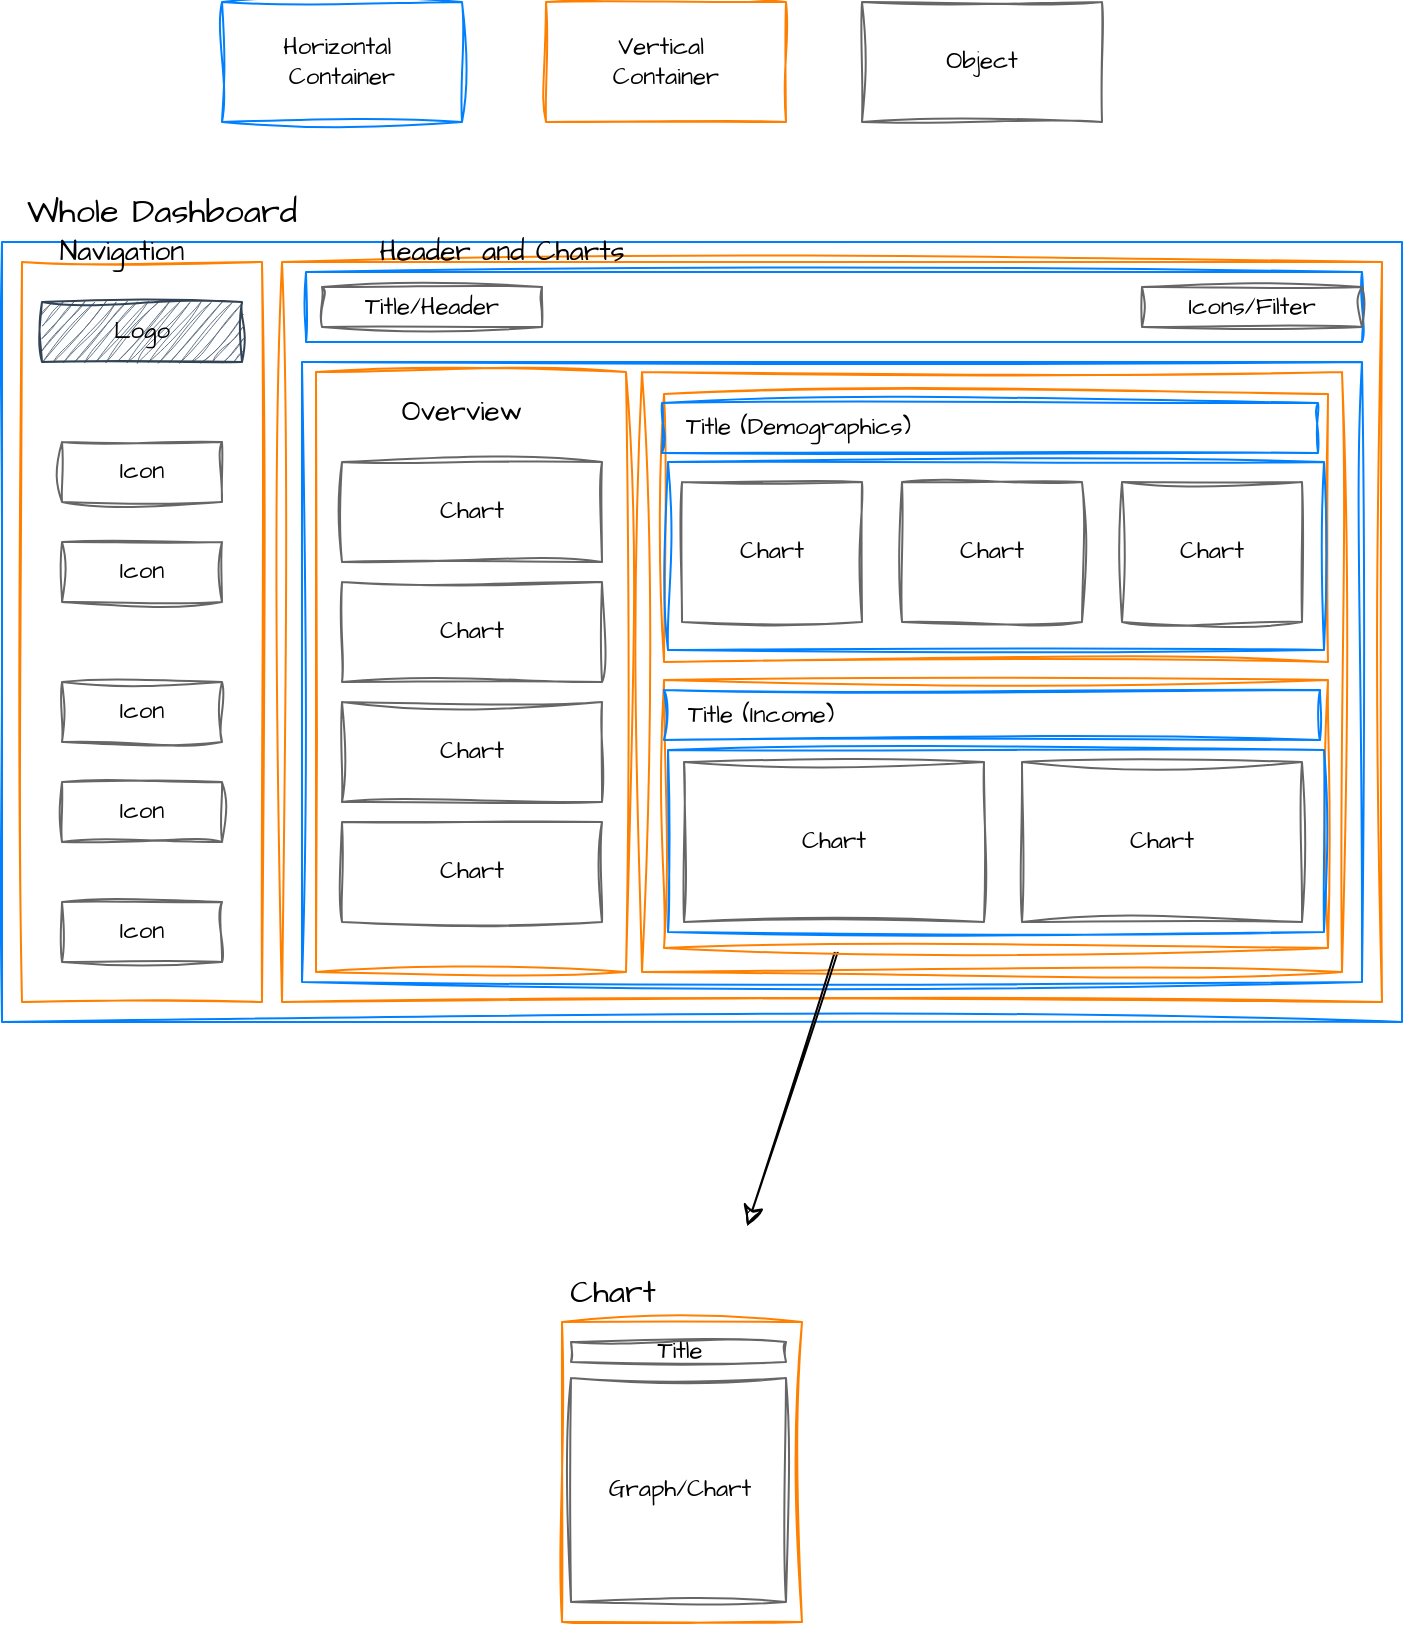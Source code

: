 <mxfile version="24.7.14">
  <diagram name="Page-1" id="adBVYjsBgINW1mOEp0g1">
    <mxGraphModel dx="968" dy="119" grid="1" gridSize="10" guides="1" tooltips="1" connect="1" arrows="1" fold="1" page="1" pageScale="1" pageWidth="850" pageHeight="1100" math="0" shadow="0">
      <root>
        <mxCell id="0" />
        <mxCell id="1" parent="0" />
        <mxCell id="3FhxvL2QmQsuRNpawMvN-1" value="Horizontal&amp;nbsp;&lt;div&gt;Container&lt;/div&gt;" style="rounded=0;whiteSpace=wrap;html=1;sketch=1;hachureGap=4;jiggle=2;curveFitting=1;fontFamily=Architects Daughter;fontSource=https%3A%2F%2Ffonts.googleapis.com%2Fcss%3Ffamily%3DArchitects%2BDaughter;fillColor=none;strokeColor=#007FFF;" parent="1" vertex="1">
          <mxGeometry x="50" y="70" width="120" height="60" as="geometry" />
        </mxCell>
        <mxCell id="3FhxvL2QmQsuRNpawMvN-2" value="Object" style="rounded=0;whiteSpace=wrap;html=1;sketch=1;hachureGap=4;jiggle=2;curveFitting=1;fontFamily=Architects Daughter;fontSource=https%3A%2F%2Ffonts.googleapis.com%2Fcss%3Ffamily%3DArchitects%2BDaughter;strokeColor=#666666;" parent="1" vertex="1">
          <mxGeometry x="370" y="70" width="120" height="60" as="geometry" />
        </mxCell>
        <mxCell id="3FhxvL2QmQsuRNpawMvN-3" value="Vertical&amp;nbsp;&lt;div&gt;Container&lt;/div&gt;" style="rounded=0;whiteSpace=wrap;html=1;sketch=1;hachureGap=4;jiggle=2;curveFitting=1;fontFamily=Architects Daughter;fontSource=https%3A%2F%2Ffonts.googleapis.com%2Fcss%3Ffamily%3DArchitects%2BDaughter;strokeColor=#FF8000;" parent="1" vertex="1">
          <mxGeometry x="212" y="70" width="120" height="60" as="geometry" />
        </mxCell>
        <mxCell id="TELd0dwmG0P1b-_5CyFj-1" value="" style="rounded=0;whiteSpace=wrap;html=1;sketch=1;hachureGap=4;jiggle=2;curveFitting=1;fontFamily=Architects Daughter;fontSource=https%3A%2F%2Ffonts.googleapis.com%2Fcss%3Ffamily%3DArchitects%2BDaughter;fillColor=none;strokeColor=#007FFF;" vertex="1" parent="1">
          <mxGeometry x="-60" y="190" width="700" height="390" as="geometry" />
        </mxCell>
        <mxCell id="TELd0dwmG0P1b-_5CyFj-2" value="&lt;span style=&quot;font-size: 17px;&quot;&gt;Whole Dashboard&lt;/span&gt;" style="text;html=1;align=center;verticalAlign=middle;whiteSpace=wrap;rounded=0;fontSize=17;fontFamily=Architects Daughter;fontSource=https%3A%2F%2Ffonts.googleapis.com%2Fcss%3Ffamily%3DArchitects%2BDaughter;" vertex="1" parent="1">
          <mxGeometry x="-50" y="160" width="140" height="30" as="geometry" />
        </mxCell>
        <mxCell id="TELd0dwmG0P1b-_5CyFj-3" value="" style="rounded=0;whiteSpace=wrap;html=1;sketch=1;hachureGap=4;jiggle=2;curveFitting=1;fontFamily=Architects Daughter;fontSource=https%3A%2F%2Ffonts.googleapis.com%2Fcss%3Ffamily%3DArchitects%2BDaughter;strokeColor=#FF8000;" vertex="1" parent="1">
          <mxGeometry x="-50" y="200" width="120" height="370" as="geometry" />
        </mxCell>
        <mxCell id="TELd0dwmG0P1b-_5CyFj-4" value="Navigation" style="text;html=1;align=center;verticalAlign=middle;whiteSpace=wrap;rounded=0;fontSize=14;fontFamily=Architects Daughter;fontSource=https%3A%2F%2Ffonts.googleapis.com%2Fcss%3Ffamily%3DArchitects%2BDaughter;" vertex="1" parent="1">
          <mxGeometry x="-30" y="180" width="60" height="30" as="geometry" />
        </mxCell>
        <mxCell id="TELd0dwmG0P1b-_5CyFj-6" value="Logo" style="rounded=0;whiteSpace=wrap;html=1;sketch=1;hachureGap=4;jiggle=2;curveFitting=1;fontFamily=Architects Daughter;fontSource=https%3A%2F%2Ffonts.googleapis.com%2Fcss%3Ffamily%3DArchitects%2BDaughter;strokeColor=#314354;fillColor=#647687;fontColor=#000000;" vertex="1" parent="1">
          <mxGeometry x="-40" y="220" width="100" height="30" as="geometry" />
        </mxCell>
        <mxCell id="TELd0dwmG0P1b-_5CyFj-7" value="Icon" style="rounded=0;whiteSpace=wrap;html=1;sketch=1;hachureGap=4;jiggle=2;curveFitting=1;fontFamily=Architects Daughter;fontSource=https%3A%2F%2Ffonts.googleapis.com%2Fcss%3Ffamily%3DArchitects%2BDaughter;strokeColor=#666666;" vertex="1" parent="1">
          <mxGeometry x="-30" y="290" width="80" height="30" as="geometry" />
        </mxCell>
        <mxCell id="TELd0dwmG0P1b-_5CyFj-8" value="Icon" style="rounded=0;whiteSpace=wrap;html=1;sketch=1;hachureGap=4;jiggle=2;curveFitting=1;fontFamily=Architects Daughter;fontSource=https%3A%2F%2Ffonts.googleapis.com%2Fcss%3Ffamily%3DArchitects%2BDaughter;strokeColor=#666666;" vertex="1" parent="1">
          <mxGeometry x="-30" y="340" width="80" height="30" as="geometry" />
        </mxCell>
        <mxCell id="TELd0dwmG0P1b-_5CyFj-9" value="Icon" style="rounded=0;whiteSpace=wrap;html=1;sketch=1;hachureGap=4;jiggle=2;curveFitting=1;fontFamily=Architects Daughter;fontSource=https%3A%2F%2Ffonts.googleapis.com%2Fcss%3Ffamily%3DArchitects%2BDaughter;strokeColor=#666666;" vertex="1" parent="1">
          <mxGeometry x="-30" y="520" width="80" height="30" as="geometry" />
        </mxCell>
        <mxCell id="TELd0dwmG0P1b-_5CyFj-11" value="Icon" style="rounded=0;whiteSpace=wrap;html=1;sketch=1;hachureGap=4;jiggle=2;curveFitting=1;fontFamily=Architects Daughter;fontSource=https%3A%2F%2Ffonts.googleapis.com%2Fcss%3Ffamily%3DArchitects%2BDaughter;strokeColor=#666666;" vertex="1" parent="1">
          <mxGeometry x="-30" y="410" width="80" height="30" as="geometry" />
        </mxCell>
        <mxCell id="TELd0dwmG0P1b-_5CyFj-12" value="Icon" style="rounded=0;whiteSpace=wrap;html=1;sketch=1;hachureGap=4;jiggle=2;curveFitting=1;fontFamily=Architects Daughter;fontSource=https%3A%2F%2Ffonts.googleapis.com%2Fcss%3Ffamily%3DArchitects%2BDaughter;strokeColor=#666666;" vertex="1" parent="1">
          <mxGeometry x="-30" y="460" width="80" height="30" as="geometry" />
        </mxCell>
        <mxCell id="TELd0dwmG0P1b-_5CyFj-14" value="" style="rounded=0;whiteSpace=wrap;html=1;sketch=1;hachureGap=4;jiggle=2;curveFitting=1;fontFamily=Architects Daughter;fontSource=https%3A%2F%2Ffonts.googleapis.com%2Fcss%3Ffamily%3DArchitects%2BDaughter;strokeColor=#FF8000;" vertex="1" parent="1">
          <mxGeometry x="80" y="200" width="550" height="370" as="geometry" />
        </mxCell>
        <mxCell id="TELd0dwmG0P1b-_5CyFj-16" value="Header and Charts" style="text;html=1;align=center;verticalAlign=middle;whiteSpace=wrap;rounded=0;fontSize=14;fontFamily=Architects Daughter;fontSource=https%3A%2F%2Ffonts.googleapis.com%2Fcss%3Ffamily%3DArchitects%2BDaughter;" vertex="1" parent="1">
          <mxGeometry x="100" y="180" width="180" height="30" as="geometry" />
        </mxCell>
        <mxCell id="TELd0dwmG0P1b-_5CyFj-17" value="" style="rounded=0;whiteSpace=wrap;html=1;sketch=1;hachureGap=4;jiggle=2;curveFitting=1;fontFamily=Architects Daughter;fontSource=https%3A%2F%2Ffonts.googleapis.com%2Fcss%3Ffamily%3DArchitects%2BDaughter;fillColor=none;strokeColor=#007FFF;" vertex="1" parent="1">
          <mxGeometry x="92" y="205" width="528" height="35" as="geometry" />
        </mxCell>
        <mxCell id="TELd0dwmG0P1b-_5CyFj-18" value="Title/Header" style="rounded=0;whiteSpace=wrap;html=1;sketch=1;hachureGap=4;jiggle=2;curveFitting=1;fontFamily=Architects Daughter;fontSource=https%3A%2F%2Ffonts.googleapis.com%2Fcss%3Ffamily%3DArchitects%2BDaughter;strokeColor=#666666;" vertex="1" parent="1">
          <mxGeometry x="100" y="212.5" width="110" height="20" as="geometry" />
        </mxCell>
        <mxCell id="TELd0dwmG0P1b-_5CyFj-19" value="Icons/Filter" style="rounded=0;whiteSpace=wrap;html=1;sketch=1;hachureGap=4;jiggle=2;curveFitting=1;fontFamily=Architects Daughter;fontSource=https%3A%2F%2Ffonts.googleapis.com%2Fcss%3Ffamily%3DArchitects%2BDaughter;strokeColor=#666666;" vertex="1" parent="1">
          <mxGeometry x="510" y="212.5" width="110" height="20" as="geometry" />
        </mxCell>
        <mxCell id="TELd0dwmG0P1b-_5CyFj-20" value="" style="rounded=0;whiteSpace=wrap;html=1;sketch=1;hachureGap=4;jiggle=2;curveFitting=1;fontFamily=Architects Daughter;fontSource=https%3A%2F%2Ffonts.googleapis.com%2Fcss%3Ffamily%3DArchitects%2BDaughter;fillColor=none;strokeColor=#007FFF;" vertex="1" parent="1">
          <mxGeometry x="90" y="250" width="530" height="310" as="geometry" />
        </mxCell>
        <mxCell id="TELd0dwmG0P1b-_5CyFj-21" value="" style="rounded=0;whiteSpace=wrap;html=1;sketch=1;hachureGap=4;jiggle=2;curveFitting=1;fontFamily=Architects Daughter;fontSource=https%3A%2F%2Ffonts.googleapis.com%2Fcss%3Ffamily%3DArchitects%2BDaughter;strokeColor=#FF8000;" vertex="1" parent="1">
          <mxGeometry x="97" y="255" width="155" height="300" as="geometry" />
        </mxCell>
        <mxCell id="TELd0dwmG0P1b-_5CyFj-22" value="" style="rounded=0;whiteSpace=wrap;html=1;sketch=1;hachureGap=4;jiggle=2;curveFitting=1;fontFamily=Architects Daughter;fontSource=https%3A%2F%2Ffonts.googleapis.com%2Fcss%3Ffamily%3DArchitects%2BDaughter;strokeColor=#FF8000;" vertex="1" parent="1">
          <mxGeometry x="260" y="255" width="350" height="300" as="geometry" />
        </mxCell>
        <mxCell id="TELd0dwmG0P1b-_5CyFj-23" value="Overview" style="text;html=1;align=center;verticalAlign=middle;whiteSpace=wrap;rounded=0;fontSize=14;fontFamily=Architects Daughter;fontSource=https%3A%2F%2Ffonts.googleapis.com%2Fcss%3Ffamily%3DArchitects%2BDaughter;" vertex="1" parent="1">
          <mxGeometry x="80" y="260" width="180" height="30" as="geometry" />
        </mxCell>
        <mxCell id="TELd0dwmG0P1b-_5CyFj-25" value="Chart" style="rounded=0;whiteSpace=wrap;html=1;sketch=1;hachureGap=4;jiggle=2;curveFitting=1;fontFamily=Architects Daughter;fontSource=https%3A%2F%2Ffonts.googleapis.com%2Fcss%3Ffamily%3DArchitects%2BDaughter;strokeColor=#666666;" vertex="1" parent="1">
          <mxGeometry x="110" y="360" width="130" height="50" as="geometry" />
        </mxCell>
        <mxCell id="TELd0dwmG0P1b-_5CyFj-26" value="Chart" style="rounded=0;whiteSpace=wrap;html=1;sketch=1;hachureGap=4;jiggle=2;curveFitting=1;fontFamily=Architects Daughter;fontSource=https%3A%2F%2Ffonts.googleapis.com%2Fcss%3Ffamily%3DArchitects%2BDaughter;strokeColor=#666666;" vertex="1" parent="1">
          <mxGeometry x="110" y="300" width="130" height="50" as="geometry" />
        </mxCell>
        <mxCell id="TELd0dwmG0P1b-_5CyFj-28" value="Chart" style="rounded=0;whiteSpace=wrap;html=1;sketch=1;hachureGap=4;jiggle=2;curveFitting=1;fontFamily=Architects Daughter;fontSource=https%3A%2F%2Ffonts.googleapis.com%2Fcss%3Ffamily%3DArchitects%2BDaughter;strokeColor=#666666;" vertex="1" parent="1">
          <mxGeometry x="110" y="420" width="130" height="50" as="geometry" />
        </mxCell>
        <mxCell id="TELd0dwmG0P1b-_5CyFj-29" value="Chart" style="rounded=0;whiteSpace=wrap;html=1;sketch=1;hachureGap=4;jiggle=2;curveFitting=1;fontFamily=Architects Daughter;fontSource=https%3A%2F%2Ffonts.googleapis.com%2Fcss%3Ffamily%3DArchitects%2BDaughter;strokeColor=#666666;" vertex="1" parent="1">
          <mxGeometry x="110" y="480" width="130" height="50" as="geometry" />
        </mxCell>
        <mxCell id="TELd0dwmG0P1b-_5CyFj-30" value="" style="rounded=0;whiteSpace=wrap;html=1;sketch=1;hachureGap=4;jiggle=2;curveFitting=1;fontFamily=Architects Daughter;fontSource=https%3A%2F%2Ffonts.googleapis.com%2Fcss%3Ffamily%3DArchitects%2BDaughter;strokeColor=#FF8000;" vertex="1" parent="1">
          <mxGeometry x="271" y="266" width="332" height="134" as="geometry" />
        </mxCell>
        <mxCell id="TELd0dwmG0P1b-_5CyFj-51" style="edgeStyle=none;curved=1;rounded=0;sketch=1;hachureGap=4;jiggle=2;curveFitting=1;orthogonalLoop=1;jettySize=auto;html=1;exitX=0.509;exitY=0.974;exitDx=0;exitDy=0;fontFamily=Architects Daughter;fontSource=https%3A%2F%2Ffonts.googleapis.com%2Fcss%3Ffamily%3DArchitects%2BDaughter;fontSize=12;startSize=8;endSize=8;exitPerimeter=0;" edge="1" parent="1">
          <mxGeometry relative="1" as="geometry">
            <mxPoint x="312.65" y="682.08" as="targetPoint" />
            <mxPoint x="370.0" y="500.0" as="sourcePoint" />
          </mxGeometry>
        </mxCell>
        <mxCell id="TELd0dwmG0P1b-_5CyFj-57" style="edgeStyle=none;curved=1;rounded=0;sketch=1;hachureGap=4;jiggle=2;curveFitting=1;orthogonalLoop=1;jettySize=auto;html=1;exitX=0.25;exitY=1;exitDx=0;exitDy=0;fontFamily=Architects Daughter;fontSource=https%3A%2F%2Ffonts.googleapis.com%2Fcss%3Ffamily%3DArchitects%2BDaughter;fontSize=12;startSize=8;endSize=8;" edge="1" parent="1" source="TELd0dwmG0P1b-_5CyFj-39" target="TELd0dwmG0P1b-_5CyFj-49">
          <mxGeometry relative="1" as="geometry" />
        </mxCell>
        <mxCell id="TELd0dwmG0P1b-_5CyFj-58" style="edgeStyle=none;curved=1;rounded=0;sketch=1;hachureGap=4;jiggle=2;curveFitting=1;orthogonalLoop=1;jettySize=auto;html=1;exitX=0.25;exitY=1;exitDx=0;exitDy=0;fontFamily=Architects Daughter;fontSource=https%3A%2F%2Ffonts.googleapis.com%2Fcss%3Ffamily%3DArchitects%2BDaughter;fontSize=12;startSize=8;endSize=8;" edge="1" parent="1" source="TELd0dwmG0P1b-_5CyFj-39" target="TELd0dwmG0P1b-_5CyFj-49">
          <mxGeometry relative="1" as="geometry" />
        </mxCell>
        <mxCell id="TELd0dwmG0P1b-_5CyFj-39" value="" style="rounded=0;whiteSpace=wrap;html=1;sketch=1;hachureGap=4;jiggle=2;curveFitting=1;fontFamily=Architects Daughter;fontSource=https%3A%2F%2Ffonts.googleapis.com%2Fcss%3Ffamily%3DArchitects%2BDaughter;strokeColor=#FF8000;" vertex="1" parent="1">
          <mxGeometry x="271" y="409" width="332" height="134" as="geometry" />
        </mxCell>
        <mxCell id="TELd0dwmG0P1b-_5CyFj-40" value="Title (Income)" style="rounded=0;whiteSpace=wrap;html=1;sketch=1;hachureGap=4;jiggle=2;curveFitting=1;fontFamily=Architects Daughter;fontSource=https%3A%2F%2Ffonts.googleapis.com%2Fcss%3Ffamily%3DArchitects%2BDaughter;fillColor=none;strokeColor=#007FFF;labelPosition=center;verticalLabelPosition=middle;align=left;verticalAlign=middle;spacingLeft=10;" vertex="1" parent="1">
          <mxGeometry x="271" y="414" width="328" height="25" as="geometry" />
        </mxCell>
        <mxCell id="TELd0dwmG0P1b-_5CyFj-42" value="Title (Demographics)" style="rounded=0;whiteSpace=wrap;html=1;sketch=1;hachureGap=4;jiggle=2;curveFitting=1;fontFamily=Architects Daughter;fontSource=https%3A%2F%2Ffonts.googleapis.com%2Fcss%3Ffamily%3DArchitects%2BDaughter;fillColor=none;strokeColor=#007FFF;labelPosition=center;verticalLabelPosition=middle;align=left;verticalAlign=middle;spacingLeft=10;" vertex="1" parent="1">
          <mxGeometry x="270" y="270.5" width="328" height="25" as="geometry" />
        </mxCell>
        <mxCell id="TELd0dwmG0P1b-_5CyFj-44" value="" style="rounded=0;whiteSpace=wrap;html=1;sketch=1;hachureGap=4;jiggle=2;curveFitting=1;fontFamily=Architects Daughter;fontSource=https%3A%2F%2Ffonts.googleapis.com%2Fcss%3Ffamily%3DArchitects%2BDaughter;fillColor=none;strokeColor=#007FFF;labelPosition=center;verticalLabelPosition=middle;align=left;verticalAlign=middle;spacingLeft=10;" vertex="1" parent="1">
          <mxGeometry x="273" y="300" width="328" height="94" as="geometry" />
        </mxCell>
        <mxCell id="TELd0dwmG0P1b-_5CyFj-45" value="" style="rounded=0;whiteSpace=wrap;html=1;sketch=1;hachureGap=4;jiggle=2;curveFitting=1;fontFamily=Architects Daughter;fontSource=https%3A%2F%2Ffonts.googleapis.com%2Fcss%3Ffamily%3DArchitects%2BDaughter;fillColor=none;strokeColor=#007FFF;labelPosition=center;verticalLabelPosition=middle;align=left;verticalAlign=middle;spacingLeft=10;" vertex="1" parent="1">
          <mxGeometry x="273" y="444" width="328" height="91" as="geometry" />
        </mxCell>
        <mxCell id="TELd0dwmG0P1b-_5CyFj-46" value="Chart" style="rounded=0;whiteSpace=wrap;html=1;sketch=1;hachureGap=4;jiggle=2;curveFitting=1;fontFamily=Architects Daughter;fontSource=https%3A%2F%2Ffonts.googleapis.com%2Fcss%3Ffamily%3DArchitects%2BDaughter;strokeColor=#666666;" vertex="1" parent="1">
          <mxGeometry x="280" y="310" width="90" height="70" as="geometry" />
        </mxCell>
        <mxCell id="TELd0dwmG0P1b-_5CyFj-47" value="Chart" style="rounded=0;whiteSpace=wrap;html=1;sketch=1;hachureGap=4;jiggle=2;curveFitting=1;fontFamily=Architects Daughter;fontSource=https%3A%2F%2Ffonts.googleapis.com%2Fcss%3Ffamily%3DArchitects%2BDaughter;strokeColor=#666666;" vertex="1" parent="1">
          <mxGeometry x="390" y="310" width="90" height="70" as="geometry" />
        </mxCell>
        <mxCell id="TELd0dwmG0P1b-_5CyFj-48" value="Chart" style="rounded=0;whiteSpace=wrap;html=1;sketch=1;hachureGap=4;jiggle=2;curveFitting=1;fontFamily=Architects Daughter;fontSource=https%3A%2F%2Ffonts.googleapis.com%2Fcss%3Ffamily%3DArchitects%2BDaughter;strokeColor=#666666;" vertex="1" parent="1">
          <mxGeometry x="500" y="310" width="90" height="70" as="geometry" />
        </mxCell>
        <mxCell id="TELd0dwmG0P1b-_5CyFj-49" value="Chart" style="rounded=0;whiteSpace=wrap;html=1;sketch=1;hachureGap=4;jiggle=2;curveFitting=1;fontFamily=Architects Daughter;fontSource=https%3A%2F%2Ffonts.googleapis.com%2Fcss%3Ffamily%3DArchitects%2BDaughter;strokeColor=#666666;" vertex="1" parent="1">
          <mxGeometry x="281" y="450" width="150" height="80" as="geometry" />
        </mxCell>
        <mxCell id="TELd0dwmG0P1b-_5CyFj-50" value="Chart" style="rounded=0;whiteSpace=wrap;html=1;sketch=1;hachureGap=4;jiggle=2;curveFitting=1;fontFamily=Architects Daughter;fontSource=https%3A%2F%2Ffonts.googleapis.com%2Fcss%3Ffamily%3DArchitects%2BDaughter;strokeColor=#666666;" vertex="1" parent="1">
          <mxGeometry x="450" y="450" width="140" height="80" as="geometry" />
        </mxCell>
        <mxCell id="TELd0dwmG0P1b-_5CyFj-53" value="&lt;div&gt;&lt;br&gt;&lt;/div&gt;" style="rounded=0;whiteSpace=wrap;html=1;sketch=1;hachureGap=4;jiggle=2;curveFitting=1;fontFamily=Architects Daughter;fontSource=https%3A%2F%2Ffonts.googleapis.com%2Fcss%3Ffamily%3DArchitects%2BDaughter;strokeColor=#FF8000;" vertex="1" parent="1">
          <mxGeometry x="220" y="730" width="120" height="150" as="geometry" />
        </mxCell>
        <mxCell id="TELd0dwmG0P1b-_5CyFj-54" value="Title" style="rounded=0;whiteSpace=wrap;html=1;sketch=1;hachureGap=4;jiggle=2;curveFitting=1;fontFamily=Architects Daughter;fontSource=https%3A%2F%2Ffonts.googleapis.com%2Fcss%3Ffamily%3DArchitects%2BDaughter;strokeColor=#666666;" vertex="1" parent="1">
          <mxGeometry x="224.5" y="740" width="107.5" height="10" as="geometry" />
        </mxCell>
        <mxCell id="TELd0dwmG0P1b-_5CyFj-55" value="Graph/Chart" style="rounded=0;whiteSpace=wrap;html=1;sketch=1;hachureGap=4;jiggle=2;curveFitting=1;fontFamily=Architects Daughter;fontSource=https%3A%2F%2Ffonts.googleapis.com%2Fcss%3Ffamily%3DArchitects%2BDaughter;strokeColor=#666666;" vertex="1" parent="1">
          <mxGeometry x="224.5" y="758" width="107.5" height="112" as="geometry" />
        </mxCell>
        <mxCell id="TELd0dwmG0P1b-_5CyFj-56" value="Chart" style="text;html=1;align=center;verticalAlign=middle;resizable=0;points=[];autosize=1;strokeColor=none;fillColor=none;fontSize=16;fontFamily=Architects Daughter;fontSource=https%3A%2F%2Ffonts.googleapis.com%2Fcss%3Ffamily%3DArchitects%2BDaughter;" vertex="1" parent="1">
          <mxGeometry x="210" y="700" width="70" height="30" as="geometry" />
        </mxCell>
      </root>
    </mxGraphModel>
  </diagram>
</mxfile>

